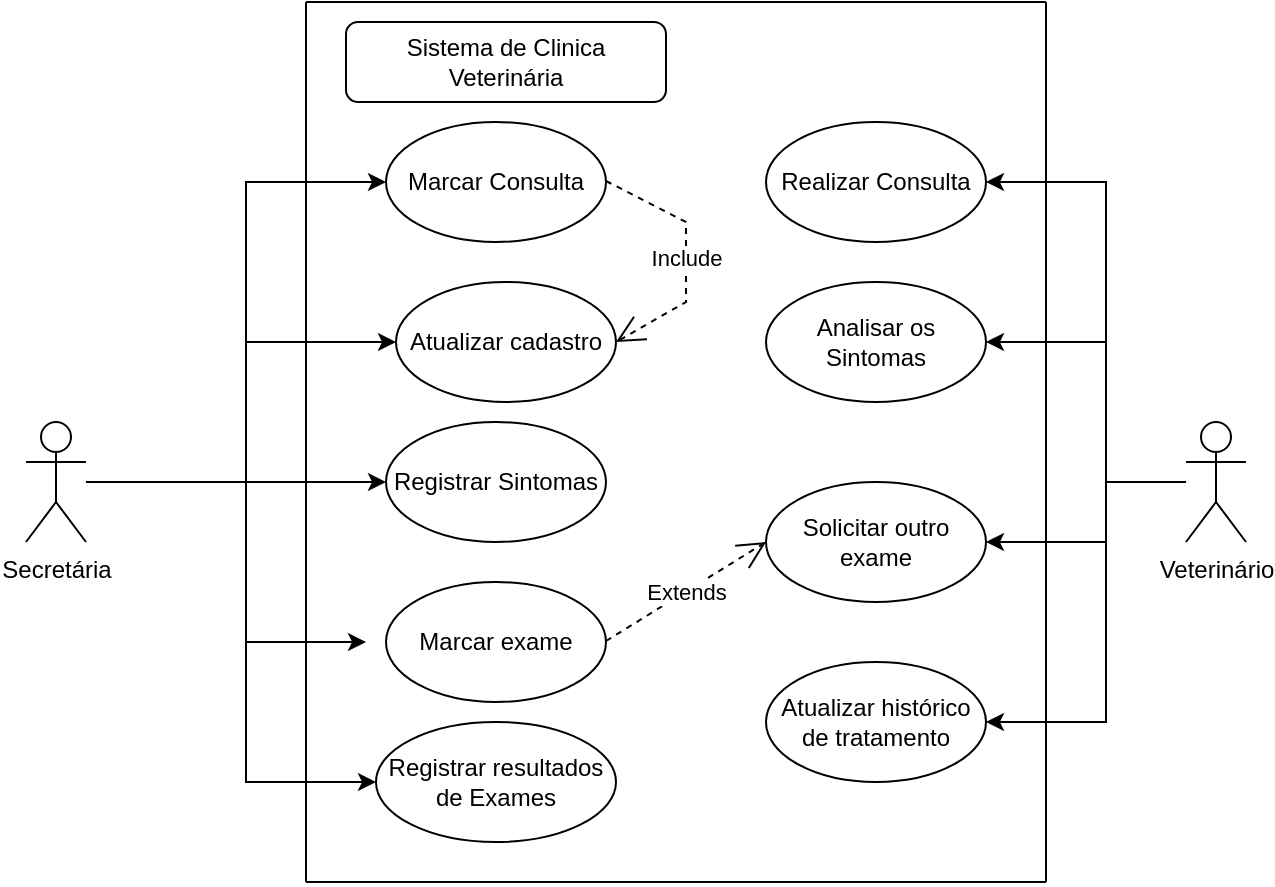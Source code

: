 <mxfile version="24.2.0" type="github">
  <diagram name="Página-1" id="ihW6gbmQV1wjjzIfWGDt">
    <mxGraphModel dx="833" dy="451" grid="1" gridSize="10" guides="1" tooltips="1" connect="1" arrows="1" fold="1" page="1" pageScale="1" pageWidth="827" pageHeight="1169" math="0" shadow="0">
      <root>
        <mxCell id="0" />
        <mxCell id="1" parent="0" />
        <mxCell id="XbyoVAvtVjQKdKrexZeH-23" style="edgeStyle=orthogonalEdgeStyle;rounded=0;orthogonalLoop=1;jettySize=auto;html=1;entryX=0;entryY=0.5;entryDx=0;entryDy=0;" edge="1" parent="1" target="XbyoVAvtVjQKdKrexZeH-8">
          <mxGeometry relative="1" as="geometry">
            <mxPoint x="130" y="270" as="sourcePoint" />
            <Array as="points">
              <mxPoint x="160" y="270" />
              <mxPoint x="210" y="270" />
              <mxPoint x="210" y="120" />
            </Array>
          </mxGeometry>
        </mxCell>
        <mxCell id="XbyoVAvtVjQKdKrexZeH-29" style="edgeStyle=orthogonalEdgeStyle;rounded=0;orthogonalLoop=1;jettySize=auto;html=1;" edge="1" parent="1" target="XbyoVAvtVjQKdKrexZeH-15">
          <mxGeometry relative="1" as="geometry">
            <mxPoint x="160" y="270" as="sourcePoint" />
            <Array as="points">
              <mxPoint x="210" y="270" />
              <mxPoint x="210" y="200" />
            </Array>
          </mxGeometry>
        </mxCell>
        <mxCell id="XbyoVAvtVjQKdKrexZeH-30" style="edgeStyle=orthogonalEdgeStyle;rounded=0;orthogonalLoop=1;jettySize=auto;html=1;entryX=0;entryY=0.5;entryDx=0;entryDy=0;" edge="1" parent="1" target="XbyoVAvtVjQKdKrexZeH-12">
          <mxGeometry relative="1" as="geometry">
            <mxPoint x="150" y="270" as="sourcePoint" />
            <Array as="points">
              <mxPoint x="190" y="270" />
              <mxPoint x="190" y="270" />
            </Array>
          </mxGeometry>
        </mxCell>
        <mxCell id="XbyoVAvtVjQKdKrexZeH-31" style="edgeStyle=orthogonalEdgeStyle;rounded=0;orthogonalLoop=1;jettySize=auto;html=1;entryX=0;entryY=0.5;entryDx=0;entryDy=0;" edge="1" parent="1">
          <mxGeometry relative="1" as="geometry">
            <mxPoint x="140" y="270" as="sourcePoint" />
            <mxPoint x="270" y="350" as="targetPoint" />
            <Array as="points">
              <mxPoint x="150" y="270" />
              <mxPoint x="210" y="270" />
              <mxPoint x="210" y="350" />
            </Array>
          </mxGeometry>
        </mxCell>
        <mxCell id="XbyoVAvtVjQKdKrexZeH-32" style="edgeStyle=orthogonalEdgeStyle;rounded=0;orthogonalLoop=1;jettySize=auto;html=1;entryX=0;entryY=0.5;entryDx=0;entryDy=0;" edge="1" parent="1" target="XbyoVAvtVjQKdKrexZeH-16">
          <mxGeometry relative="1" as="geometry">
            <mxPoint x="140" y="270" as="sourcePoint" />
            <Array as="points">
              <mxPoint x="210" y="270" />
              <mxPoint x="210" y="420" />
            </Array>
          </mxGeometry>
        </mxCell>
        <mxCell id="XbyoVAvtVjQKdKrexZeH-1" value="Secretária" style="shape=umlActor;verticalLabelPosition=bottom;verticalAlign=top;html=1;outlineConnect=0;" vertex="1" parent="1">
          <mxGeometry x="100" y="240" width="30" height="60" as="geometry" />
        </mxCell>
        <mxCell id="XbyoVAvtVjQKdKrexZeH-34" style="edgeStyle=orthogonalEdgeStyle;rounded=0;orthogonalLoop=1;jettySize=auto;html=1;entryX=1;entryY=0.5;entryDx=0;entryDy=0;" edge="1" parent="1" source="XbyoVAvtVjQKdKrexZeH-2" target="XbyoVAvtVjQKdKrexZeH-10">
          <mxGeometry relative="1" as="geometry">
            <Array as="points">
              <mxPoint x="640" y="270" />
              <mxPoint x="640" y="120" />
            </Array>
          </mxGeometry>
        </mxCell>
        <mxCell id="XbyoVAvtVjQKdKrexZeH-35" style="edgeStyle=orthogonalEdgeStyle;rounded=0;orthogonalLoop=1;jettySize=auto;html=1;entryX=1;entryY=0.5;entryDx=0;entryDy=0;" edge="1" parent="1" source="XbyoVAvtVjQKdKrexZeH-2" target="XbyoVAvtVjQKdKrexZeH-17">
          <mxGeometry relative="1" as="geometry">
            <Array as="points">
              <mxPoint x="640" y="270" />
              <mxPoint x="640" y="200" />
            </Array>
          </mxGeometry>
        </mxCell>
        <mxCell id="XbyoVAvtVjQKdKrexZeH-36" style="edgeStyle=orthogonalEdgeStyle;rounded=0;orthogonalLoop=1;jettySize=auto;html=1;entryX=1;entryY=0.5;entryDx=0;entryDy=0;" edge="1" parent="1" source="XbyoVAvtVjQKdKrexZeH-2" target="XbyoVAvtVjQKdKrexZeH-19">
          <mxGeometry relative="1" as="geometry">
            <Array as="points">
              <mxPoint x="640" y="270" />
              <mxPoint x="640" y="300" />
            </Array>
          </mxGeometry>
        </mxCell>
        <mxCell id="XbyoVAvtVjQKdKrexZeH-37" style="edgeStyle=orthogonalEdgeStyle;rounded=0;orthogonalLoop=1;jettySize=auto;html=1;entryX=1;entryY=0.5;entryDx=0;entryDy=0;" edge="1" parent="1" source="XbyoVAvtVjQKdKrexZeH-2" target="XbyoVAvtVjQKdKrexZeH-20">
          <mxGeometry relative="1" as="geometry">
            <Array as="points">
              <mxPoint x="640" y="270" />
              <mxPoint x="640" y="390" />
            </Array>
          </mxGeometry>
        </mxCell>
        <mxCell id="XbyoVAvtVjQKdKrexZeH-2" value="Veterinário" style="shape=umlActor;verticalLabelPosition=bottom;verticalAlign=top;html=1;outlineConnect=0;" vertex="1" parent="1">
          <mxGeometry x="680" y="240" width="30" height="60" as="geometry" />
        </mxCell>
        <mxCell id="XbyoVAvtVjQKdKrexZeH-8" value="Marcar Consulta" style="ellipse;whiteSpace=wrap;html=1;" vertex="1" parent="1">
          <mxGeometry x="280" y="90" width="110" height="60" as="geometry" />
        </mxCell>
        <mxCell id="XbyoVAvtVjQKdKrexZeH-10" value="Realizar Consulta" style="ellipse;whiteSpace=wrap;html=1;" vertex="1" parent="1">
          <mxGeometry x="470" y="90" width="110" height="60" as="geometry" />
        </mxCell>
        <mxCell id="XbyoVAvtVjQKdKrexZeH-12" value="Registrar Sintomas" style="ellipse;whiteSpace=wrap;html=1;" vertex="1" parent="1">
          <mxGeometry x="280" y="240" width="110" height="60" as="geometry" />
        </mxCell>
        <mxCell id="XbyoVAvtVjQKdKrexZeH-13" value="Marcar exame" style="ellipse;whiteSpace=wrap;html=1;" vertex="1" parent="1">
          <mxGeometry x="280" y="320" width="110" height="60" as="geometry" />
        </mxCell>
        <mxCell id="XbyoVAvtVjQKdKrexZeH-15" value="Atualizar cadastro" style="ellipse;whiteSpace=wrap;html=1;" vertex="1" parent="1">
          <mxGeometry x="285" y="170" width="110" height="60" as="geometry" />
        </mxCell>
        <mxCell id="XbyoVAvtVjQKdKrexZeH-16" value="Registrar resultados de Exames" style="ellipse;whiteSpace=wrap;html=1;" vertex="1" parent="1">
          <mxGeometry x="275" y="390" width="120" height="60" as="geometry" />
        </mxCell>
        <mxCell id="XbyoVAvtVjQKdKrexZeH-17" value="Analisar os Sintomas" style="ellipse;whiteSpace=wrap;html=1;" vertex="1" parent="1">
          <mxGeometry x="470" y="170" width="110" height="60" as="geometry" />
        </mxCell>
        <mxCell id="XbyoVAvtVjQKdKrexZeH-19" value="Solicitar outro exame" style="ellipse;whiteSpace=wrap;html=1;" vertex="1" parent="1">
          <mxGeometry x="470" y="270" width="110" height="60" as="geometry" />
        </mxCell>
        <mxCell id="XbyoVAvtVjQKdKrexZeH-20" value="Atualizar histórico de tratamento" style="ellipse;whiteSpace=wrap;html=1;" vertex="1" parent="1">
          <mxGeometry x="470" y="360" width="110" height="60" as="geometry" />
        </mxCell>
        <mxCell id="XbyoVAvtVjQKdKrexZeH-25" value="" style="endArrow=none;html=1;rounded=0;" edge="1" parent="1">
          <mxGeometry width="50" height="50" relative="1" as="geometry">
            <mxPoint x="240" y="470" as="sourcePoint" />
            <mxPoint x="240" y="30" as="targetPoint" />
          </mxGeometry>
        </mxCell>
        <mxCell id="XbyoVAvtVjQKdKrexZeH-26" value="" style="endArrow=none;html=1;rounded=0;" edge="1" parent="1">
          <mxGeometry width="50" height="50" relative="1" as="geometry">
            <mxPoint x="610" y="470" as="sourcePoint" />
            <mxPoint x="610" y="30" as="targetPoint" />
          </mxGeometry>
        </mxCell>
        <mxCell id="XbyoVAvtVjQKdKrexZeH-27" value="" style="endArrow=none;html=1;rounded=0;" edge="1" parent="1">
          <mxGeometry width="50" height="50" relative="1" as="geometry">
            <mxPoint x="610" y="470" as="sourcePoint" />
            <mxPoint x="240" y="470" as="targetPoint" />
          </mxGeometry>
        </mxCell>
        <mxCell id="XbyoVAvtVjQKdKrexZeH-28" value="" style="endArrow=none;html=1;rounded=0;" edge="1" parent="1">
          <mxGeometry width="50" height="50" relative="1" as="geometry">
            <mxPoint x="610" y="30" as="sourcePoint" />
            <mxPoint x="240" y="30" as="targetPoint" />
          </mxGeometry>
        </mxCell>
        <mxCell id="XbyoVAvtVjQKdKrexZeH-39" value="Sistema de Clinica Veterinária" style="rounded=1;whiteSpace=wrap;html=1;" vertex="1" parent="1">
          <mxGeometry x="260" y="40" width="160" height="40" as="geometry" />
        </mxCell>
        <mxCell id="XbyoVAvtVjQKdKrexZeH-40" value="Include" style="endArrow=open;endSize=12;dashed=1;html=1;rounded=0;entryX=1;entryY=0.5;entryDx=0;entryDy=0;" edge="1" parent="1" target="XbyoVAvtVjQKdKrexZeH-15">
          <mxGeometry width="160" relative="1" as="geometry">
            <mxPoint x="390" y="119.5" as="sourcePoint" />
            <mxPoint x="420" y="200" as="targetPoint" />
            <Array as="points">
              <mxPoint x="430" y="140" />
              <mxPoint x="430" y="180" />
            </Array>
          </mxGeometry>
        </mxCell>
        <mxCell id="XbyoVAvtVjQKdKrexZeH-42" value="Extends" style="endArrow=open;endSize=12;dashed=1;html=1;rounded=0;entryX=0;entryY=0.5;entryDx=0;entryDy=0;" edge="1" parent="1" target="XbyoVAvtVjQKdKrexZeH-19">
          <mxGeometry width="160" relative="1" as="geometry">
            <mxPoint x="390" y="349.5" as="sourcePoint" />
            <mxPoint x="550" y="349.5" as="targetPoint" />
          </mxGeometry>
        </mxCell>
      </root>
    </mxGraphModel>
  </diagram>
</mxfile>
